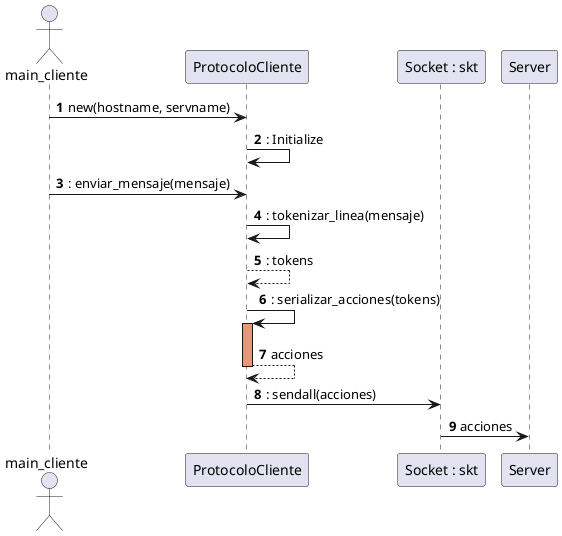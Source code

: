 @startuml
'https://plantuml.com/sequence-diagram

autonumber

actor main_cliente

main_cliente -> ProtocoloCliente :  new(hostname, servname)
ProtocoloCliente -> ProtocoloCliente :: Initialize
main_cliente -> ProtocoloCliente :: enviar_mensaje(mensaje)

ProtocoloCliente -> ProtocoloCliente :: tokenizar_linea(mensaje)
ProtocoloCliente --> ProtocoloCliente :: tokens
ProtocoloCliente -> ProtocoloCliente :: serializar_acciones(tokens)
activate ProtocoloCliente #darksalmon
ProtocoloCliente --> ProtocoloCliente : acciones
deactivate ProtocoloCliente
ProtocoloCliente -> "Socket : skt" :: sendall(acciones)
"Socket : skt" -> Server : acciones

@enduml